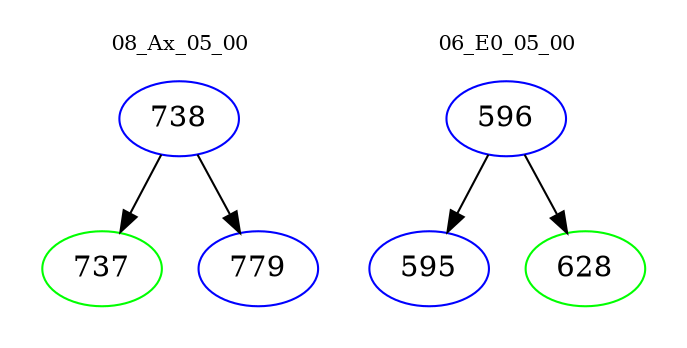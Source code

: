 digraph{
subgraph cluster_0 {
color = white
label = "08_Ax_05_00";
fontsize=10;
T0_738 [label="738", color="blue"]
T0_738 -> T0_737 [color="black"]
T0_737 [label="737", color="green"]
T0_738 -> T0_779 [color="black"]
T0_779 [label="779", color="blue"]
}
subgraph cluster_1 {
color = white
label = "06_E0_05_00";
fontsize=10;
T1_596 [label="596", color="blue"]
T1_596 -> T1_595 [color="black"]
T1_595 [label="595", color="blue"]
T1_596 -> T1_628 [color="black"]
T1_628 [label="628", color="green"]
}
}
